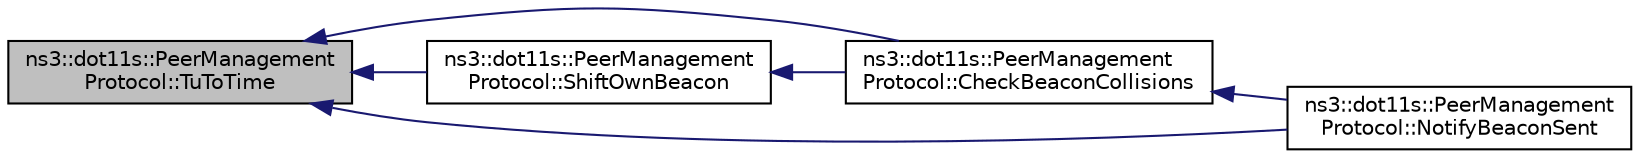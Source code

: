 digraph "ns3::dot11s::PeerManagementProtocol::TuToTime"
{
  edge [fontname="Helvetica",fontsize="10",labelfontname="Helvetica",labelfontsize="10"];
  node [fontname="Helvetica",fontsize="10",shape=record];
  rankdir="LR";
  Node1 [label="ns3::dot11s::PeerManagement\lProtocol::TuToTime",height=0.2,width=0.4,color="black", fillcolor="grey75", style="filled", fontcolor="black"];
  Node1 -> Node2 [dir="back",color="midnightblue",fontsize="10",style="solid"];
  Node2 [label="ns3::dot11s::PeerManagement\lProtocol::CheckBeaconCollisions",height=0.2,width=0.4,color="black", fillcolor="white", style="filled",URL="$d7/d46/classns3_1_1dot11s_1_1PeerManagementProtocol.html#abe64c73c24a2981240b5f85fb87a5160",tooltip="BCA. "];
  Node2 -> Node3 [dir="back",color="midnightblue",fontsize="10",style="solid"];
  Node3 [label="ns3::dot11s::PeerManagement\lProtocol::NotifyBeaconSent",height=0.2,width=0.4,color="black", fillcolor="white", style="filled",URL="$d7/d46/classns3_1_1dot11s_1_1PeerManagementProtocol.html#a92bdb582f3c57ccf14d156947350ea43"];
  Node1 -> Node4 [dir="back",color="midnightblue",fontsize="10",style="solid"];
  Node4 [label="ns3::dot11s::PeerManagement\lProtocol::ShiftOwnBeacon",height=0.2,width=0.4,color="black", fillcolor="white", style="filled",URL="$d7/d46/classns3_1_1dot11s_1_1PeerManagementProtocol.html#a9649a96c629c63b98c133fe258340aa9",tooltip="Shift own beacon function. "];
  Node4 -> Node2 [dir="back",color="midnightblue",fontsize="10",style="solid"];
  Node1 -> Node3 [dir="back",color="midnightblue",fontsize="10",style="solid"];
}
